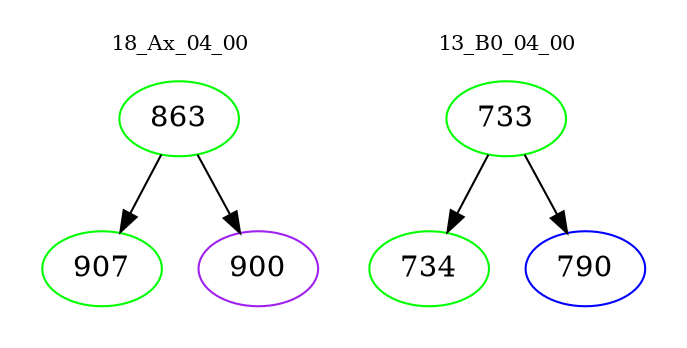 digraph{
subgraph cluster_0 {
color = white
label = "18_Ax_04_00";
fontsize=10;
T0_863 [label="863", color="green"]
T0_863 -> T0_907 [color="black"]
T0_907 [label="907", color="green"]
T0_863 -> T0_900 [color="black"]
T0_900 [label="900", color="purple"]
}
subgraph cluster_1 {
color = white
label = "13_B0_04_00";
fontsize=10;
T1_733 [label="733", color="green"]
T1_733 -> T1_734 [color="black"]
T1_734 [label="734", color="green"]
T1_733 -> T1_790 [color="black"]
T1_790 [label="790", color="blue"]
}
}
